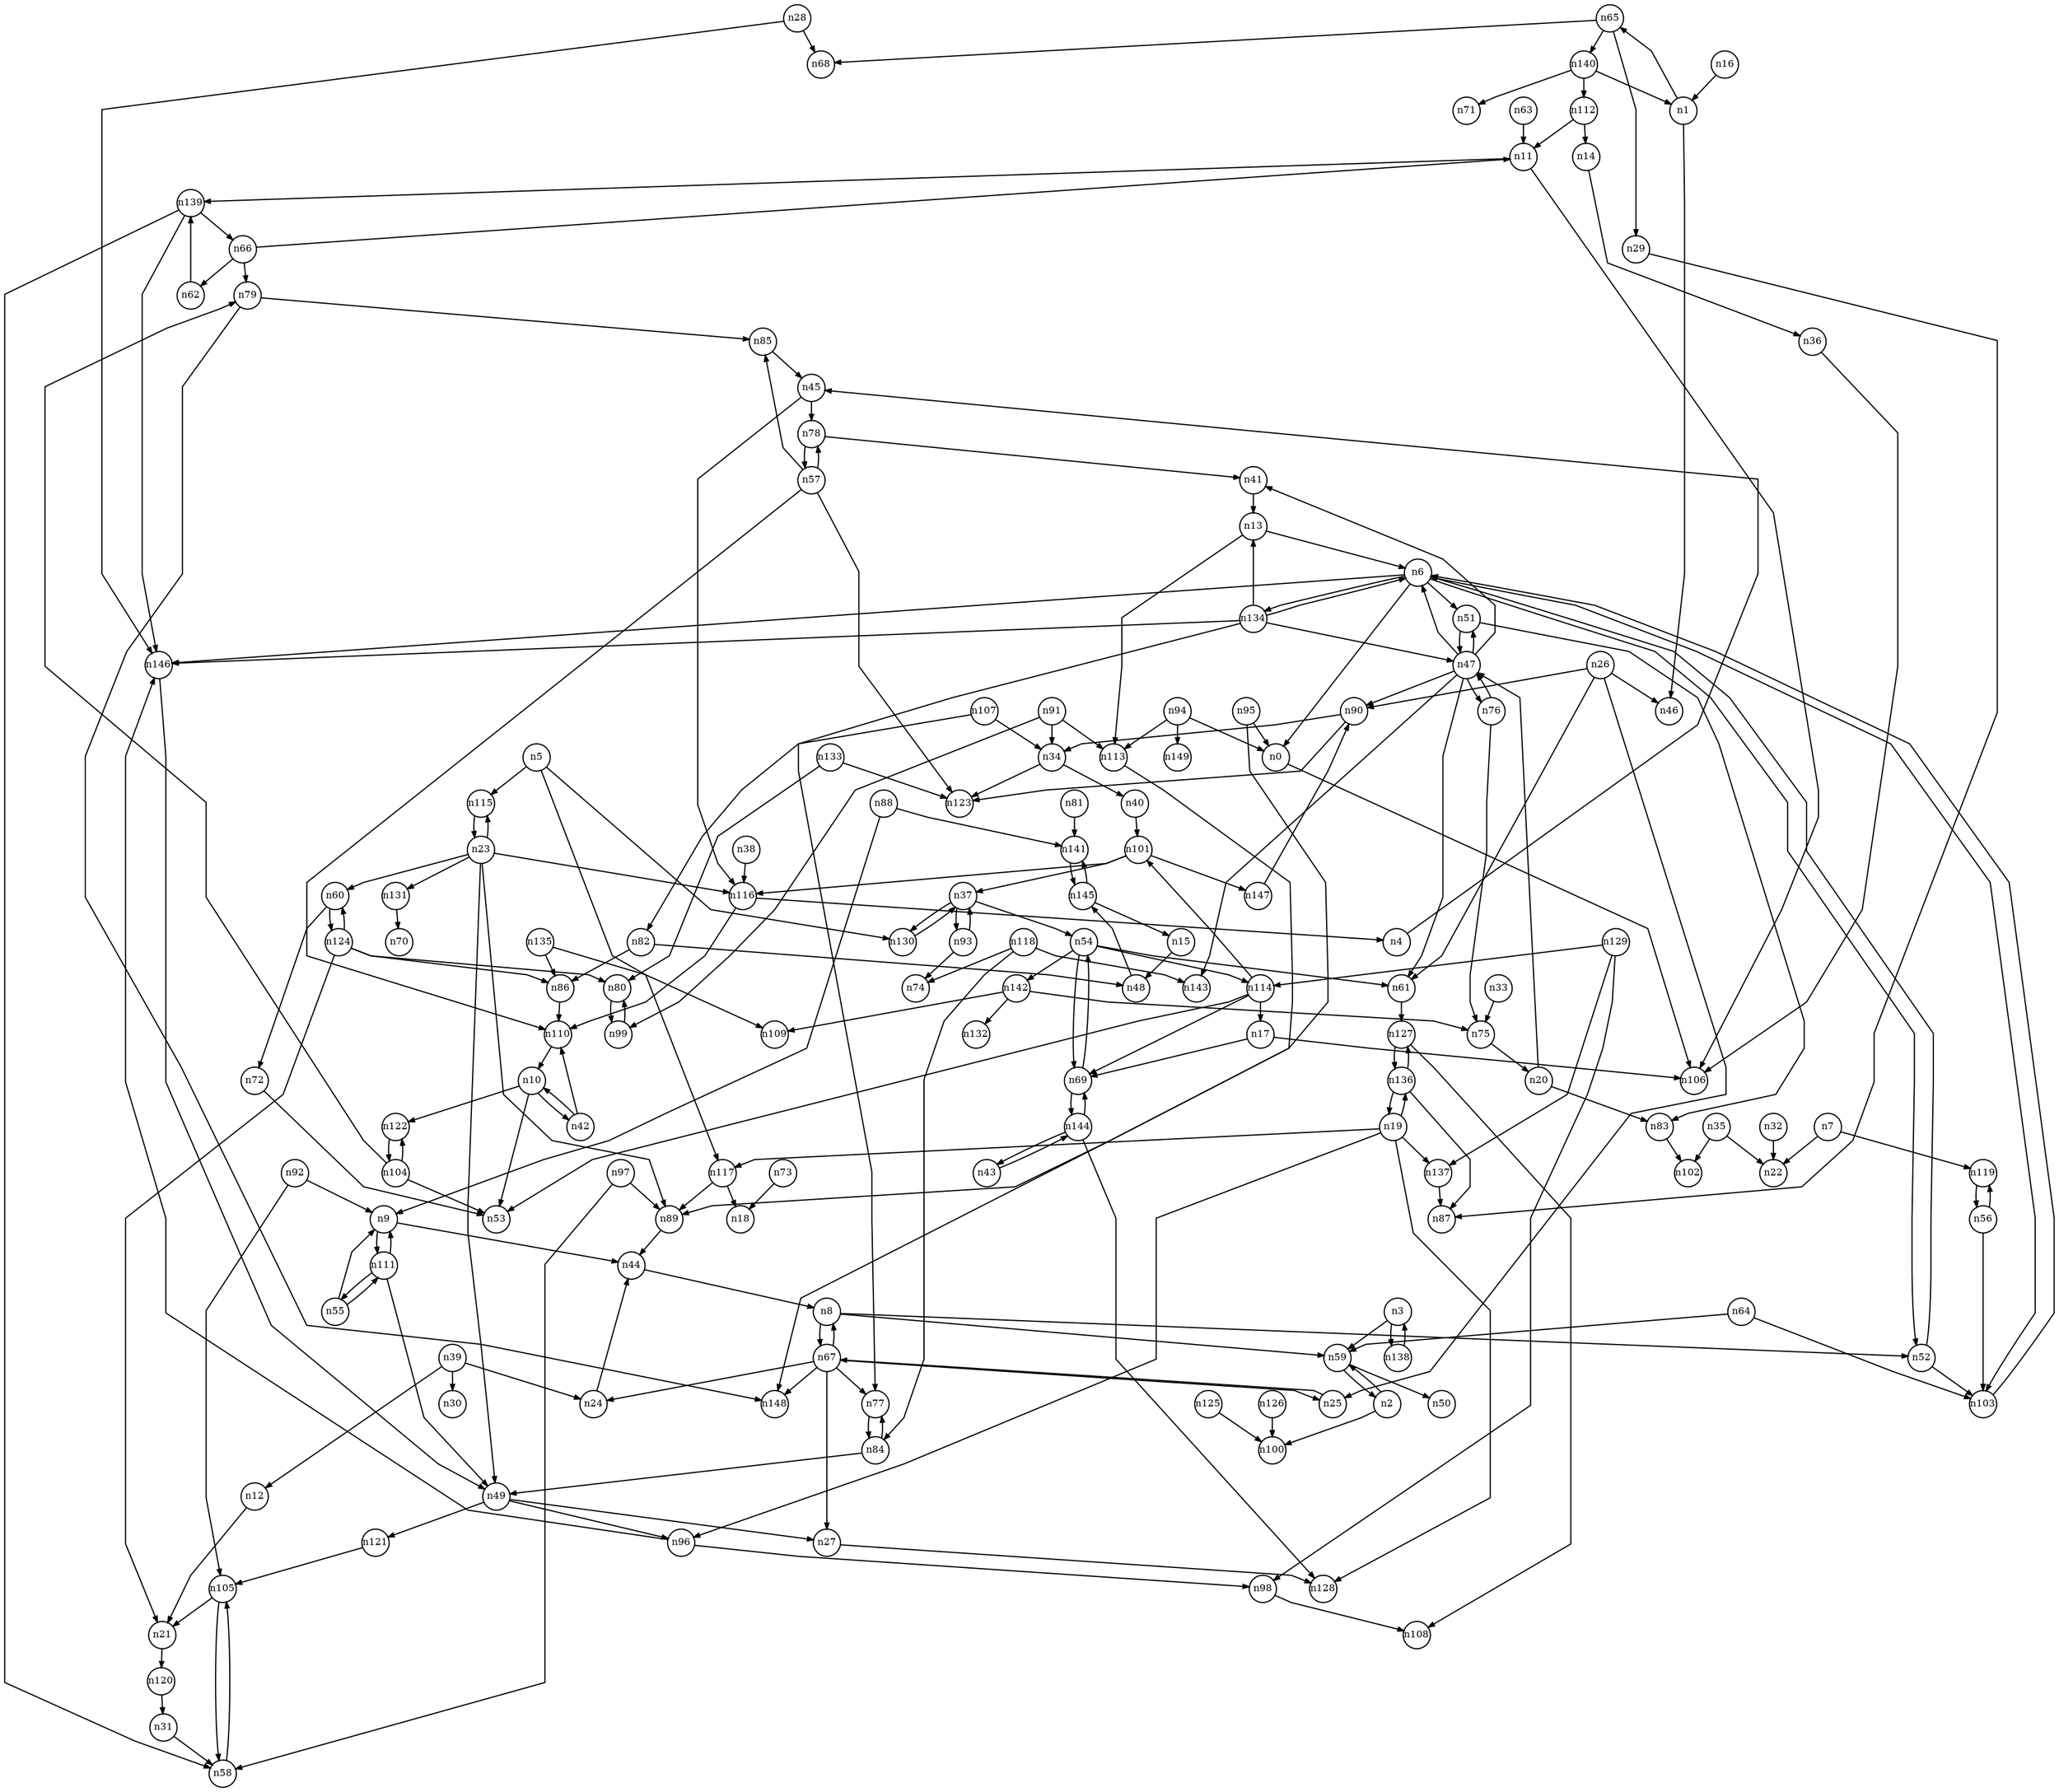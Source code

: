 digraph G{
splines=polyline;
ranksep=0.22;
nodesep=0.22;
nodesize=0.32;
fontsize=8
edge [arrowsize=0.5]
node [fontsize=8 shape=circle width=0.32 fixedsize=shape];

n0 -> n106
n1 -> n46
n1 -> n65
n65 -> n29
n65 -> n68
n65 -> n140
n59 -> n50
n59 -> n2
n2 -> n59
n2 -> n100
n3 -> n59
n3 -> n138
n138 -> n3
n115 -> n23
n5 -> n115
n5 -> n117
n5 -> n130
n117 -> n18
n117 -> n89
n130 -> n37
n6 -> n0
n6 -> n51
n6 -> n52
n6 -> n103
n6 -> n134
n6 -> n146
n51 -> n83
n51 -> n47
n52 -> n103
n52 -> n6
n103 -> n6
n134 -> n13
n134 -> n47
n134 -> n77
n134 -> n146
n134 -> n6
n146 -> n49
n7 -> n22
n7 -> n119
n119 -> n56
n8 -> n52
n8 -> n59
n8 -> n67
n67 -> n24
n67 -> n25
n67 -> n27
n67 -> n77
n67 -> n148
n67 -> n8
n44 -> n8
n9 -> n44
n9 -> n111
n42 -> n110
n42 -> n10
n10 -> n42
n10 -> n53
n10 -> n122
n122 -> n104
n11 -> n106
n11 -> n139
n21 -> n120
n12 -> n21
n113 -> n148
n13 -> n113
n13 -> n6
n36 -> n106
n14 -> n36
n48 -> n145
n15 -> n48
n16 -> n1
n17 -> n106
n17 -> n69
n96 -> n98
n96 -> n146
n19 -> n96
n19 -> n117
n19 -> n128
n19 -> n136
n19 -> n137
n136 -> n87
n136 -> n127
n136 -> n19
n137 -> n87
n47 -> n41
n47 -> n51
n47 -> n61
n47 -> n76
n47 -> n90
n47 -> n143
n47 -> n6
n20 -> n47
n20 -> n83
n83 -> n102
n49 -> n27
n49 -> n121
n49 -> n96
n23 -> n49
n23 -> n60
n23 -> n89
n23 -> n115
n23 -> n116
n23 -> n131
n60 -> n72
n60 -> n124
n89 -> n44
n116 -> n4
n116 -> n110
n131 -> n70
n24 -> n44
n25 -> n67
n26 -> n25
n26 -> n46
n26 -> n61
n26 -> n90
n61 -> n127
n90 -> n34
n90 -> n123
n27 -> n128
n28 -> n68
n28 -> n146
n29 -> n87
n58 -> n105
n31 -> n58
n32 -> n22
n75 -> n20
n33 -> n75
n40 -> n101
n34 -> n40
n34 -> n123
n35 -> n22
n35 -> n102
n54 -> n61
n54 -> n114
n54 -> n142
n54 -> n69
n37 -> n54
n37 -> n93
n37 -> n130
n93 -> n74
n93 -> n37
n38 -> n116
n39 -> n12
n39 -> n24
n39 -> n30
n41 -> n13
n110 -> n10
n78 -> n41
n78 -> n57
n45 -> n78
n45 -> n116
n76 -> n75
n76 -> n47
n121 -> n105
n114 -> n17
n114 -> n53
n114 -> n101
n114 -> n69
n142 -> n75
n142 -> n109
n142 -> n132
n55 -> n9
n55 -> n111
n56 -> n103
n56 -> n119
n85 -> n45
n57 -> n85
n57 -> n110
n57 -> n123
n57 -> n78
n105 -> n21
n105 -> n58
n72 -> n53
n127 -> n108
n127 -> n136
n63 -> n11
n64 -> n59
n64 -> n103
n66 -> n11
n66 -> n62
n66 -> n79
n62 -> n139
n79 -> n85
n79 -> n148
n77 -> n84
n69 -> n54
n69 -> n144
n144 -> n43
n144 -> n128
n144 -> n69
n73 -> n18
n141 -> n145
n81 -> n141
n82 -> n48
n82 -> n86
n86 -> n110
n84 -> n49
n84 -> n77
n88 -> n9
n88 -> n141
n91 -> n34
n91 -> n99
n91 -> n113
n99 -> n80
n92 -> n9
n92 -> n105
n94 -> n0
n94 -> n113
n94 -> n149
n95 -> n0
n95 -> n89
n98 -> n108
n97 -> n58
n97 -> n89
n80 -> n99
n101 -> n116
n101 -> n147
n101 -> n37
n147 -> n90
n104 -> n53
n104 -> n79
n104 -> n122
n107 -> n34
n107 -> n82
n111 -> n9
n111 -> n49
n111 -> n55
n112 -> n11
n112 -> n14
n4 -> n45
n118 -> n74
n118 -> n84
n118 -> n143
n120 -> n31
n124 -> n21
n124 -> n60
n124 -> n80
n124 -> n86
n125 -> n100
n126 -> n100
n129 -> n98
n129 -> n114
n129 -> n137
n133 -> n80
n133 -> n123
n135 -> n86
n135 -> n109
n139 -> n58
n139 -> n66
n139 -> n146
n140 -> n1
n140 -> n71
n140 -> n112
n43 -> n144
n145 -> n15
n145 -> n141
}

